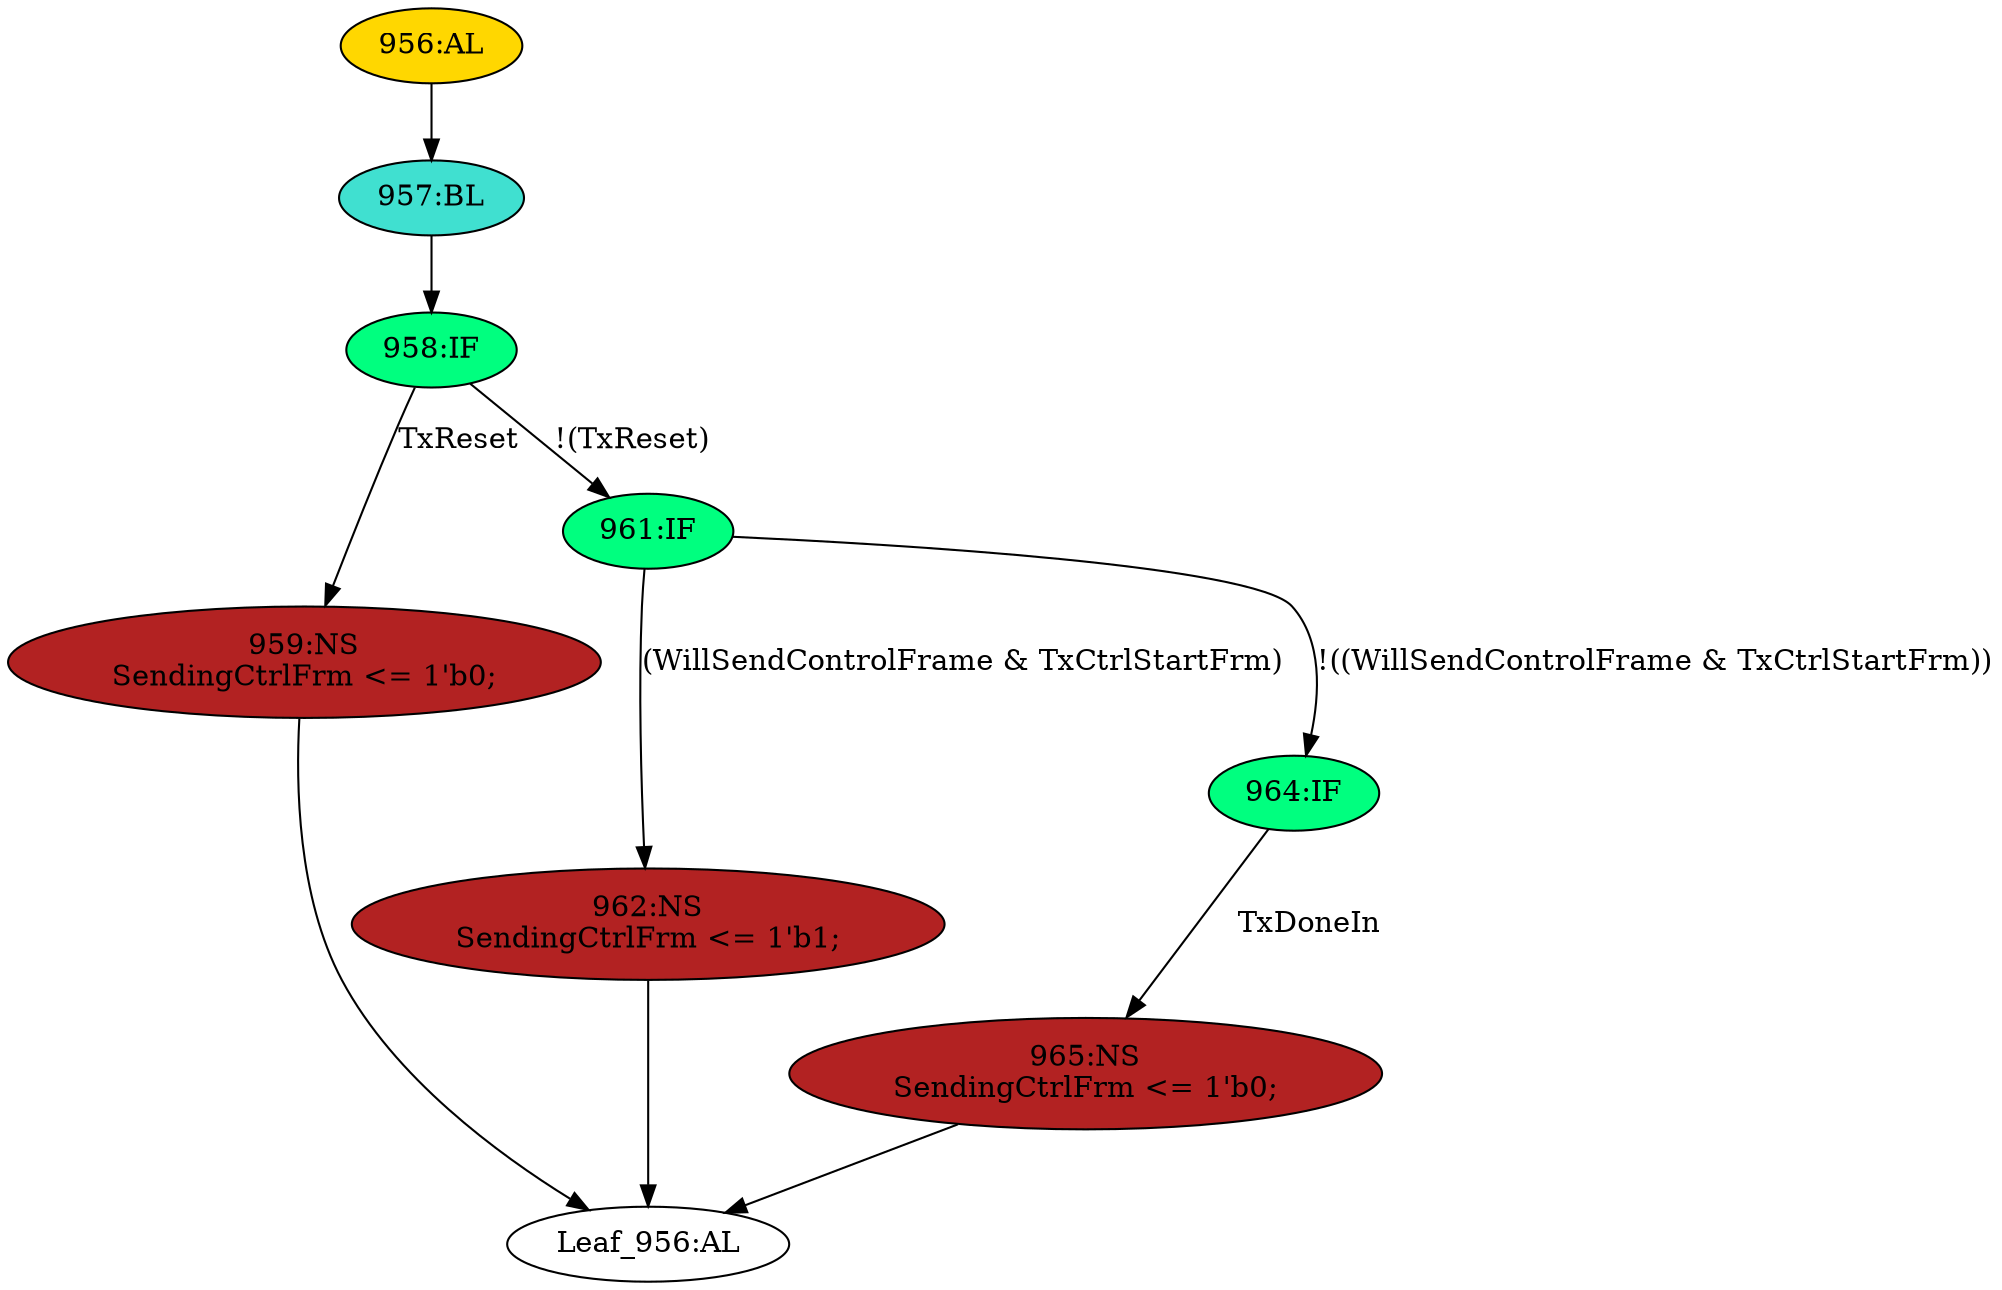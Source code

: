 strict digraph "" {
	node [label="\N"];
	"959:NS"	 [ast="<pyverilog.vparser.ast.NonblockingSubstitution object at 0x7f37fb679350>",
		fillcolor=firebrick,
		label="959:NS
SendingCtrlFrm <= 1'b0;",
		statements="[<pyverilog.vparser.ast.NonblockingSubstitution object at 0x7f37fb679350>]",
		style=filled,
		typ=NonblockingSubstitution];
	"Leaf_956:AL"	 [def_var="['SendingCtrlFrm']",
		label="Leaf_956:AL"];
	"959:NS" -> "Leaf_956:AL"	 [cond="[]",
		lineno=None];
	"956:AL"	 [ast="<pyverilog.vparser.ast.Always object at 0x7f37fb679710>",
		clk_sens=True,
		fillcolor=gold,
		label="956:AL",
		sens="['MTxClk', 'TxReset']",
		statements="[]",
		style=filled,
		typ=Always,
		use_var="['WillSendControlFrame', 'TxCtrlStartFrm', 'TxReset', 'TxDoneIn']"];
	"957:BL"	 [ast="<pyverilog.vparser.ast.Block object at 0x7f37fb679650>",
		fillcolor=turquoise,
		label="957:BL",
		statements="[]",
		style=filled,
		typ=Block];
	"956:AL" -> "957:BL"	 [cond="[]",
		lineno=None];
	"962:NS"	 [ast="<pyverilog.vparser.ast.NonblockingSubstitution object at 0x7f37fb6791d0>",
		fillcolor=firebrick,
		label="962:NS
SendingCtrlFrm <= 1'b1;",
		statements="[<pyverilog.vparser.ast.NonblockingSubstitution object at 0x7f37fb6791d0>]",
		style=filled,
		typ=NonblockingSubstitution];
	"962:NS" -> "Leaf_956:AL"	 [cond="[]",
		lineno=None];
	"964:IF"	 [ast="<pyverilog.vparser.ast.IfStatement object at 0x7f37fb674d10>",
		fillcolor=springgreen,
		label="964:IF",
		statements="[]",
		style=filled,
		typ=IfStatement];
	"965:NS"	 [ast="<pyverilog.vparser.ast.NonblockingSubstitution object at 0x7f37fb674410>",
		fillcolor=firebrick,
		label="965:NS
SendingCtrlFrm <= 1'b0;",
		statements="[<pyverilog.vparser.ast.NonblockingSubstitution object at 0x7f37fb674410>]",
		style=filled,
		typ=NonblockingSubstitution];
	"964:IF" -> "965:NS"	 [cond="['TxDoneIn']",
		label=TxDoneIn,
		lineno=964];
	"961:IF"	 [ast="<pyverilog.vparser.ast.IfStatement object at 0x7f37fb6794d0>",
		fillcolor=springgreen,
		label="961:IF",
		statements="[]",
		style=filled,
		typ=IfStatement];
	"961:IF" -> "962:NS"	 [cond="['WillSendControlFrame', 'TxCtrlStartFrm']",
		label="(WillSendControlFrame & TxCtrlStartFrm)",
		lineno=961];
	"961:IF" -> "964:IF"	 [cond="['WillSendControlFrame', 'TxCtrlStartFrm']",
		label="!((WillSendControlFrame & TxCtrlStartFrm))",
		lineno=961];
	"958:IF"	 [ast="<pyverilog.vparser.ast.IfStatement object at 0x7f37fb679690>",
		fillcolor=springgreen,
		label="958:IF",
		statements="[]",
		style=filled,
		typ=IfStatement];
	"957:BL" -> "958:IF"	 [cond="[]",
		lineno=None];
	"958:IF" -> "959:NS"	 [cond="['TxReset']",
		label=TxReset,
		lineno=958];
	"958:IF" -> "961:IF"	 [cond="['TxReset']",
		label="!(TxReset)",
		lineno=958];
	"965:NS" -> "Leaf_956:AL"	 [cond="[]",
		lineno=None];
}
